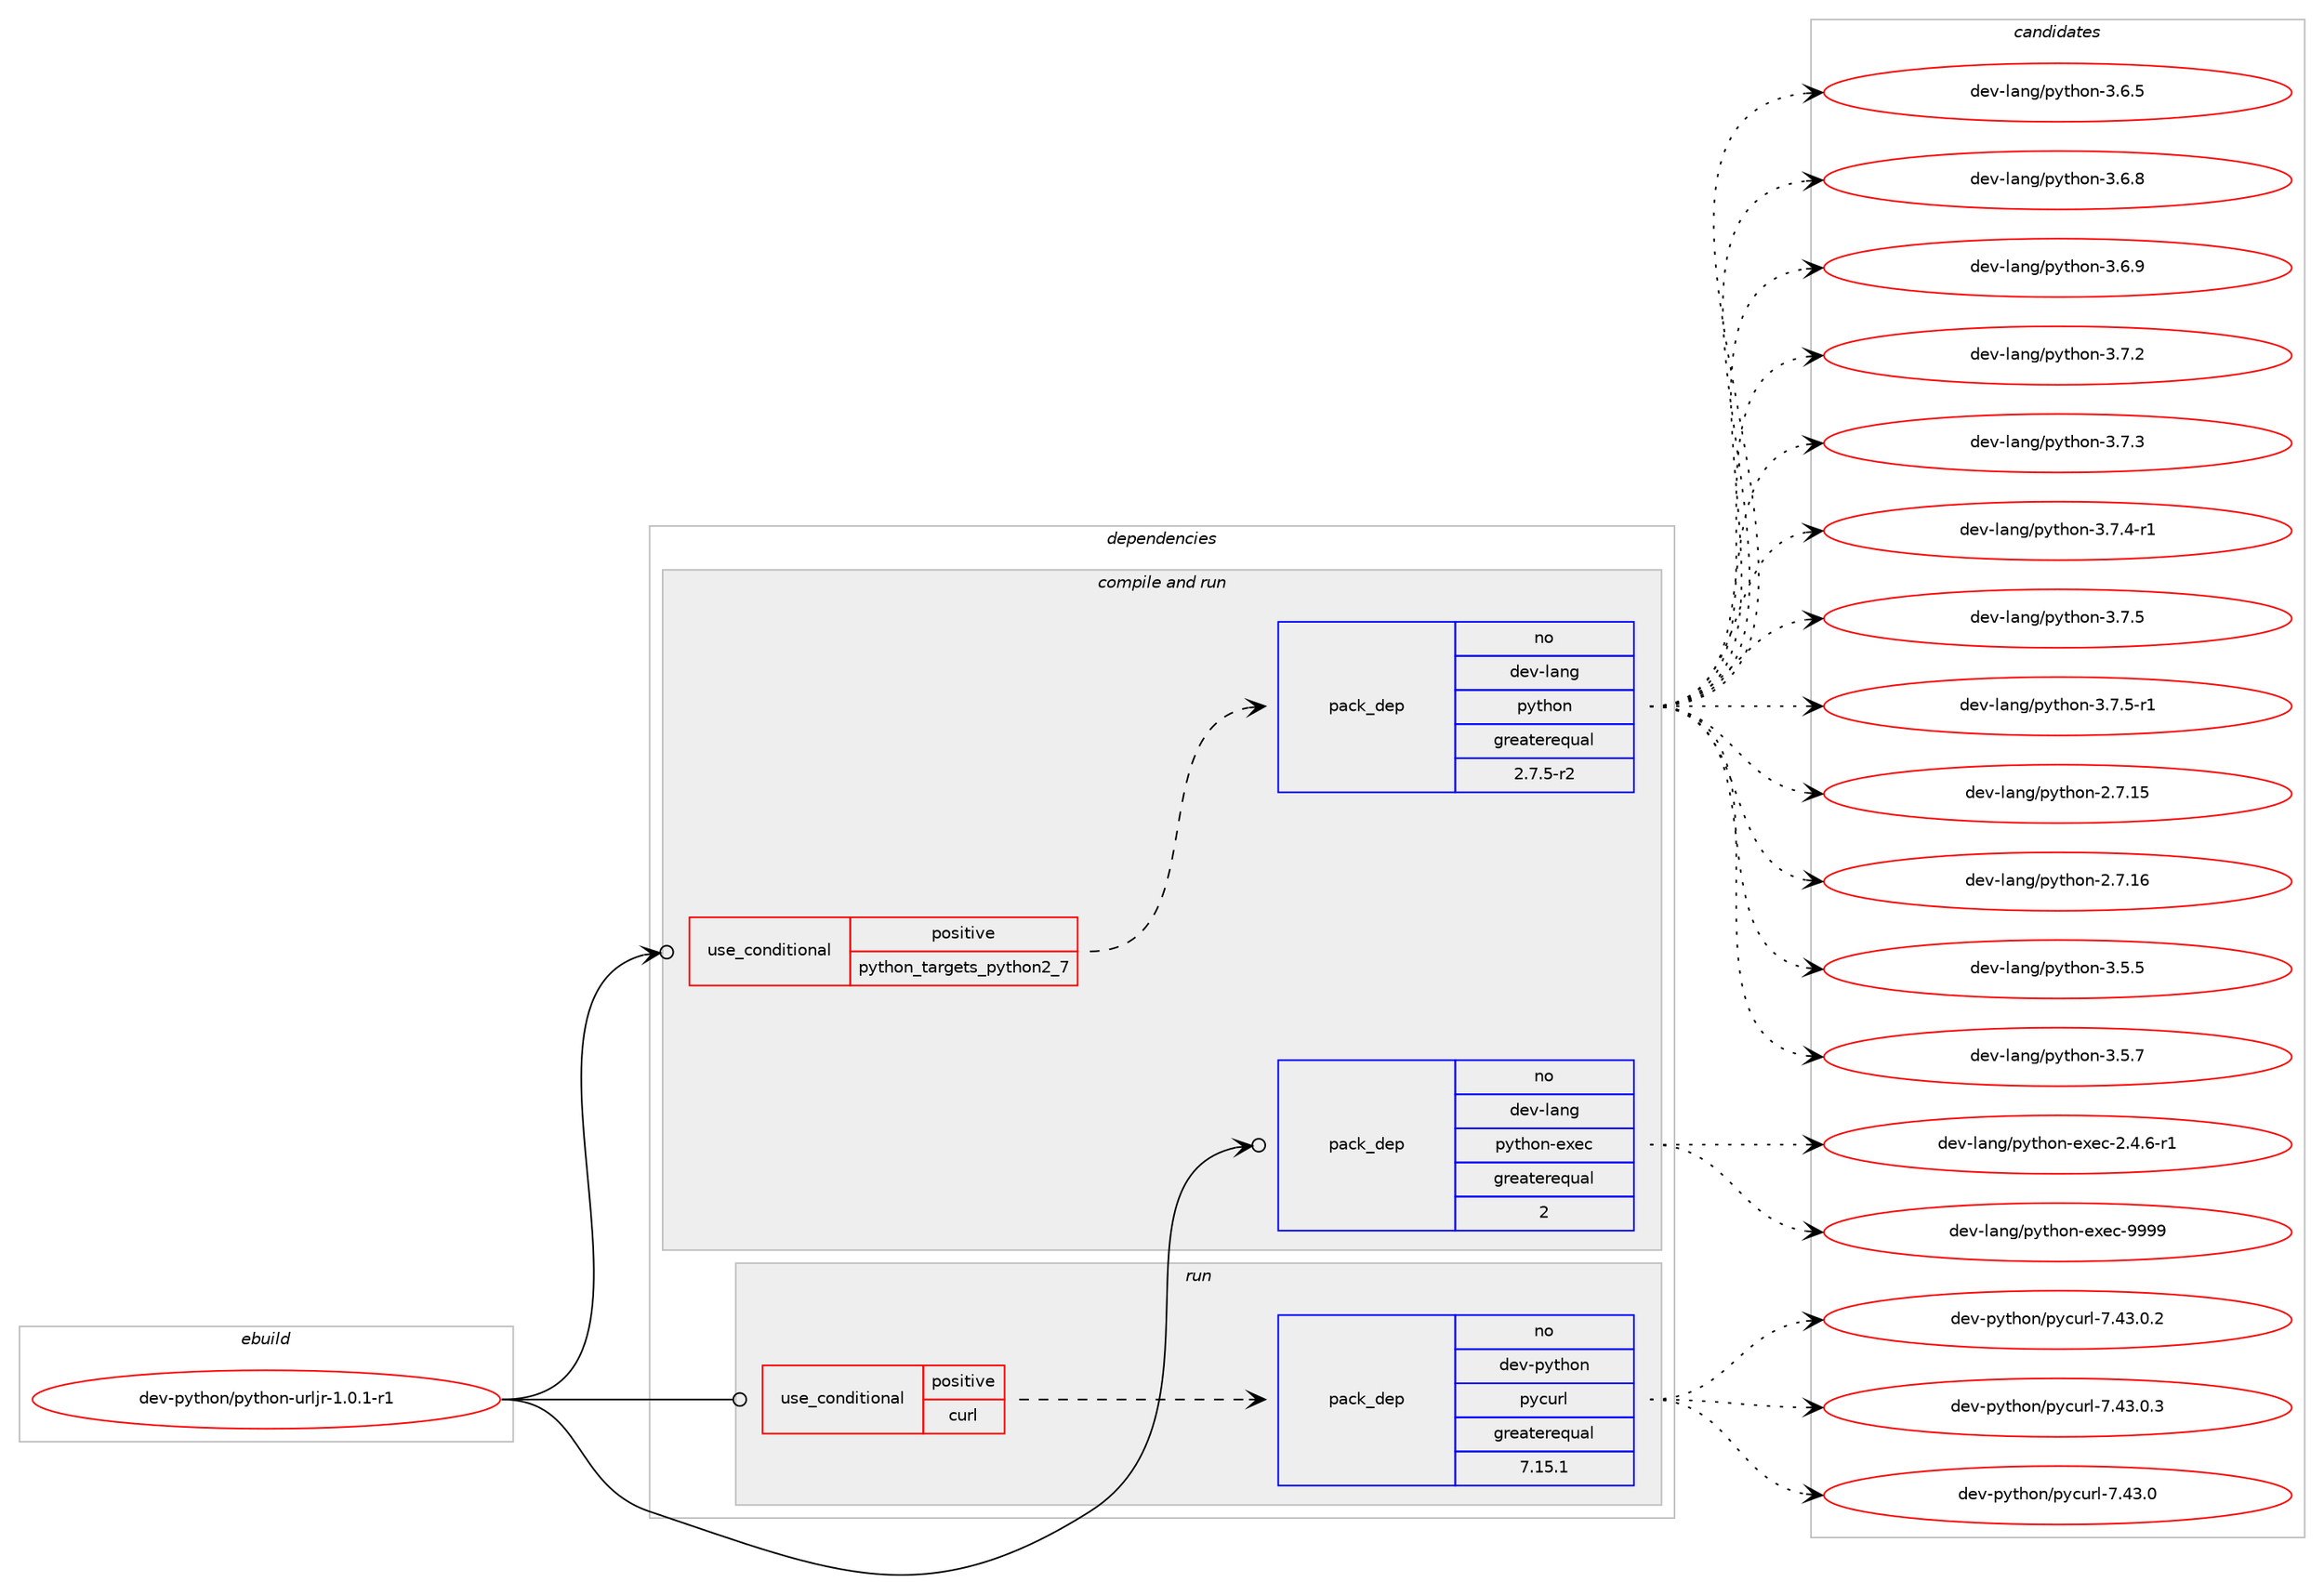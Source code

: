 digraph prolog {

# *************
# Graph options
# *************

newrank=true;
concentrate=true;
compound=true;
graph [rankdir=LR,fontname=Helvetica,fontsize=10,ranksep=1.5];#, ranksep=2.5, nodesep=0.2];
edge  [arrowhead=vee];
node  [fontname=Helvetica,fontsize=10];

# **********
# The ebuild
# **********

subgraph cluster_leftcol {
color=gray;
rank=same;
label=<<i>ebuild</i>>;
id [label="dev-python/python-urljr-1.0.1-r1", color=red, width=4, href="../dev-python/python-urljr-1.0.1-r1.svg"];
}

# ****************
# The dependencies
# ****************

subgraph cluster_midcol {
color=gray;
label=<<i>dependencies</i>>;
subgraph cluster_compile {
fillcolor="#eeeeee";
style=filled;
label=<<i>compile</i>>;
}
subgraph cluster_compileandrun {
fillcolor="#eeeeee";
style=filled;
label=<<i>compile and run</i>>;
subgraph cond147966 {
dependency633154 [label=<<TABLE BORDER="0" CELLBORDER="1" CELLSPACING="0" CELLPADDING="4"><TR><TD ROWSPAN="3" CELLPADDING="10">use_conditional</TD></TR><TR><TD>positive</TD></TR><TR><TD>python_targets_python2_7</TD></TR></TABLE>>, shape=none, color=red];
subgraph pack473315 {
dependency633155 [label=<<TABLE BORDER="0" CELLBORDER="1" CELLSPACING="0" CELLPADDING="4" WIDTH="220"><TR><TD ROWSPAN="6" CELLPADDING="30">pack_dep</TD></TR><TR><TD WIDTH="110">no</TD></TR><TR><TD>dev-lang</TD></TR><TR><TD>python</TD></TR><TR><TD>greaterequal</TD></TR><TR><TD>2.7.5-r2</TD></TR></TABLE>>, shape=none, color=blue];
}
dependency633154:e -> dependency633155:w [weight=20,style="dashed",arrowhead="vee"];
}
id:e -> dependency633154:w [weight=20,style="solid",arrowhead="odotvee"];
subgraph pack473316 {
dependency633156 [label=<<TABLE BORDER="0" CELLBORDER="1" CELLSPACING="0" CELLPADDING="4" WIDTH="220"><TR><TD ROWSPAN="6" CELLPADDING="30">pack_dep</TD></TR><TR><TD WIDTH="110">no</TD></TR><TR><TD>dev-lang</TD></TR><TR><TD>python-exec</TD></TR><TR><TD>greaterequal</TD></TR><TR><TD>2</TD></TR></TABLE>>, shape=none, color=blue];
}
id:e -> dependency633156:w [weight=20,style="solid",arrowhead="odotvee"];
}
subgraph cluster_run {
fillcolor="#eeeeee";
style=filled;
label=<<i>run</i>>;
subgraph cond147967 {
dependency633157 [label=<<TABLE BORDER="0" CELLBORDER="1" CELLSPACING="0" CELLPADDING="4"><TR><TD ROWSPAN="3" CELLPADDING="10">use_conditional</TD></TR><TR><TD>positive</TD></TR><TR><TD>curl</TD></TR></TABLE>>, shape=none, color=red];
subgraph pack473317 {
dependency633158 [label=<<TABLE BORDER="0" CELLBORDER="1" CELLSPACING="0" CELLPADDING="4" WIDTH="220"><TR><TD ROWSPAN="6" CELLPADDING="30">pack_dep</TD></TR><TR><TD WIDTH="110">no</TD></TR><TR><TD>dev-python</TD></TR><TR><TD>pycurl</TD></TR><TR><TD>greaterequal</TD></TR><TR><TD>7.15.1</TD></TR></TABLE>>, shape=none, color=blue];
}
dependency633157:e -> dependency633158:w [weight=20,style="dashed",arrowhead="vee"];
}
id:e -> dependency633157:w [weight=20,style="solid",arrowhead="odot"];
}
}

# **************
# The candidates
# **************

subgraph cluster_choices {
rank=same;
color=gray;
label=<<i>candidates</i>>;

subgraph choice473315 {
color=black;
nodesep=1;
choice10010111845108971101034711212111610411111045504655464953 [label="dev-lang/python-2.7.15", color=red, width=4,href="../dev-lang/python-2.7.15.svg"];
choice10010111845108971101034711212111610411111045504655464954 [label="dev-lang/python-2.7.16", color=red, width=4,href="../dev-lang/python-2.7.16.svg"];
choice100101118451089711010347112121116104111110455146534653 [label="dev-lang/python-3.5.5", color=red, width=4,href="../dev-lang/python-3.5.5.svg"];
choice100101118451089711010347112121116104111110455146534655 [label="dev-lang/python-3.5.7", color=red, width=4,href="../dev-lang/python-3.5.7.svg"];
choice100101118451089711010347112121116104111110455146544653 [label="dev-lang/python-3.6.5", color=red, width=4,href="../dev-lang/python-3.6.5.svg"];
choice100101118451089711010347112121116104111110455146544656 [label="dev-lang/python-3.6.8", color=red, width=4,href="../dev-lang/python-3.6.8.svg"];
choice100101118451089711010347112121116104111110455146544657 [label="dev-lang/python-3.6.9", color=red, width=4,href="../dev-lang/python-3.6.9.svg"];
choice100101118451089711010347112121116104111110455146554650 [label="dev-lang/python-3.7.2", color=red, width=4,href="../dev-lang/python-3.7.2.svg"];
choice100101118451089711010347112121116104111110455146554651 [label="dev-lang/python-3.7.3", color=red, width=4,href="../dev-lang/python-3.7.3.svg"];
choice1001011184510897110103471121211161041111104551465546524511449 [label="dev-lang/python-3.7.4-r1", color=red, width=4,href="../dev-lang/python-3.7.4-r1.svg"];
choice100101118451089711010347112121116104111110455146554653 [label="dev-lang/python-3.7.5", color=red, width=4,href="../dev-lang/python-3.7.5.svg"];
choice1001011184510897110103471121211161041111104551465546534511449 [label="dev-lang/python-3.7.5-r1", color=red, width=4,href="../dev-lang/python-3.7.5-r1.svg"];
dependency633155:e -> choice10010111845108971101034711212111610411111045504655464953:w [style=dotted,weight="100"];
dependency633155:e -> choice10010111845108971101034711212111610411111045504655464954:w [style=dotted,weight="100"];
dependency633155:e -> choice100101118451089711010347112121116104111110455146534653:w [style=dotted,weight="100"];
dependency633155:e -> choice100101118451089711010347112121116104111110455146534655:w [style=dotted,weight="100"];
dependency633155:e -> choice100101118451089711010347112121116104111110455146544653:w [style=dotted,weight="100"];
dependency633155:e -> choice100101118451089711010347112121116104111110455146544656:w [style=dotted,weight="100"];
dependency633155:e -> choice100101118451089711010347112121116104111110455146544657:w [style=dotted,weight="100"];
dependency633155:e -> choice100101118451089711010347112121116104111110455146554650:w [style=dotted,weight="100"];
dependency633155:e -> choice100101118451089711010347112121116104111110455146554651:w [style=dotted,weight="100"];
dependency633155:e -> choice1001011184510897110103471121211161041111104551465546524511449:w [style=dotted,weight="100"];
dependency633155:e -> choice100101118451089711010347112121116104111110455146554653:w [style=dotted,weight="100"];
dependency633155:e -> choice1001011184510897110103471121211161041111104551465546534511449:w [style=dotted,weight="100"];
}
subgraph choice473316 {
color=black;
nodesep=1;
choice10010111845108971101034711212111610411111045101120101994550465246544511449 [label="dev-lang/python-exec-2.4.6-r1", color=red, width=4,href="../dev-lang/python-exec-2.4.6-r1.svg"];
choice10010111845108971101034711212111610411111045101120101994557575757 [label="dev-lang/python-exec-9999", color=red, width=4,href="../dev-lang/python-exec-9999.svg"];
dependency633156:e -> choice10010111845108971101034711212111610411111045101120101994550465246544511449:w [style=dotted,weight="100"];
dependency633156:e -> choice10010111845108971101034711212111610411111045101120101994557575757:w [style=dotted,weight="100"];
}
subgraph choice473317 {
color=black;
nodesep=1;
choice10010111845112121116104111110471121219911711410845554652514648 [label="dev-python/pycurl-7.43.0", color=red, width=4,href="../dev-python/pycurl-7.43.0.svg"];
choice100101118451121211161041111104711212199117114108455546525146484650 [label="dev-python/pycurl-7.43.0.2", color=red, width=4,href="../dev-python/pycurl-7.43.0.2.svg"];
choice100101118451121211161041111104711212199117114108455546525146484651 [label="dev-python/pycurl-7.43.0.3", color=red, width=4,href="../dev-python/pycurl-7.43.0.3.svg"];
dependency633158:e -> choice10010111845112121116104111110471121219911711410845554652514648:w [style=dotted,weight="100"];
dependency633158:e -> choice100101118451121211161041111104711212199117114108455546525146484650:w [style=dotted,weight="100"];
dependency633158:e -> choice100101118451121211161041111104711212199117114108455546525146484651:w [style=dotted,weight="100"];
}
}

}
